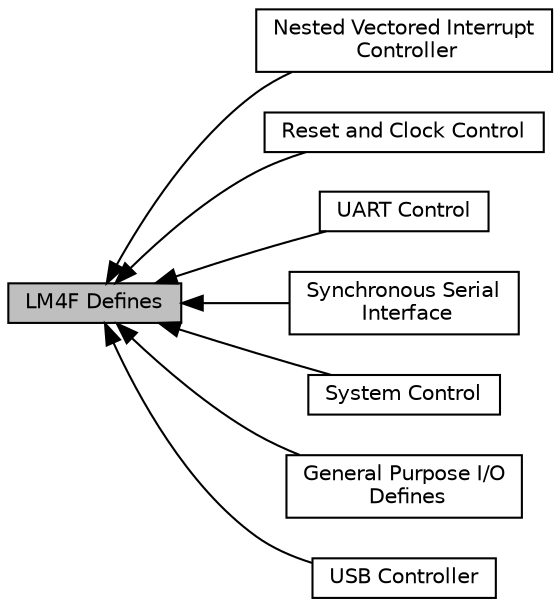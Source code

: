 digraph "LM4F Defines"
{
  edge [fontname="Helvetica",fontsize="10",labelfontname="Helvetica",labelfontsize="10"];
  node [fontname="Helvetica",fontsize="10",shape=record];
  rankdir=LR;
  Node2 [label="Nested Vectored Interrupt\l Controller",height=0.2,width=0.4,color="black", fillcolor="white", style="filled",URL="$group__nvic__defines.html",tooltip="Defined Constants and Types for the LM4F Nested Vectored Interrupt Controller "];
  Node3 [label="Reset and Clock Control",height=0.2,width=0.4,color="black", fillcolor="white", style="filled",URL="$group__rcc__defines.html",tooltip="Defined Constants and Types for the LM4F Reset and Clock Control "];
  Node6 [label="UART Control",height=0.2,width=0.4,color="black", fillcolor="white", style="filled",URL="$group__uart__defines.html",tooltip="Defined Constants and Types for the LM4F UART Control "];
  Node4 [label="Synchronous Serial\l Interface",height=0.2,width=0.4,color="black", fillcolor="white", style="filled",URL="$group__ssi__defines.html",tooltip="Defined Constants and Types for the LM4F Synchronous Serial Interface (SSI) "];
  Node5 [label="System Control",height=0.2,width=0.4,color="black", fillcolor="white", style="filled",URL="$group__systemcontrol__defines.html",tooltip="Defined Constants and Types for the LM4F System Control "];
  Node1 [label="General Purpose I/O\l Defines",height=0.2,width=0.4,color="black", fillcolor="white", style="filled",URL="$group__gpio__defines.html",tooltip="Defined Constants and Types for the LM4F General Purpose I/O "];
  Node0 [label="LM4F Defines",height=0.2,width=0.4,color="black", fillcolor="grey75", style="filled", fontcolor="black"];
  Node7 [label="USB Controller",height=0.2,width=0.4,color="black", fillcolor="white", style="filled",URL="$group__usb__defines.html",tooltip="Defined Constants and Types for the LM4F USB Controller "];
  Node0->Node1 [shape=plaintext, dir="back", style="solid"];
  Node0->Node2 [shape=plaintext, dir="back", style="solid"];
  Node0->Node3 [shape=plaintext, dir="back", style="solid"];
  Node0->Node4 [shape=plaintext, dir="back", style="solid"];
  Node0->Node5 [shape=plaintext, dir="back", style="solid"];
  Node0->Node6 [shape=plaintext, dir="back", style="solid"];
  Node0->Node7 [shape=plaintext, dir="back", style="solid"];
}
